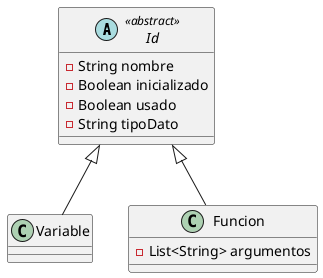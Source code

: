 @startuml TablaSimbolos

abstract class Id <<abstract>>{
    - String nombre
    - Boolean inicializado
    - Boolean usado
    - String tipoDato
    
}
class Variable{

}
class Funcion{
    - List<String> argumentos
}

Id <|-- Variable
Id <|-- Funcion


@enduml